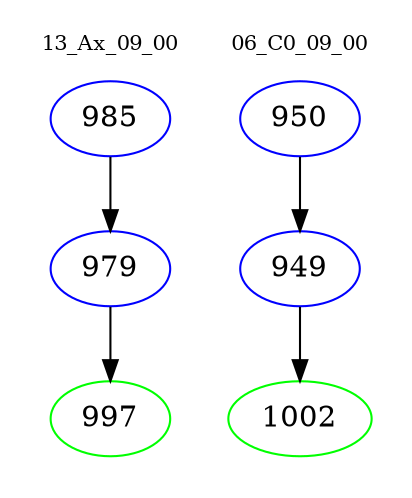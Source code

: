 digraph{
subgraph cluster_0 {
color = white
label = "13_Ax_09_00";
fontsize=10;
T0_985 [label="985", color="blue"]
T0_985 -> T0_979 [color="black"]
T0_979 [label="979", color="blue"]
T0_979 -> T0_997 [color="black"]
T0_997 [label="997", color="green"]
}
subgraph cluster_1 {
color = white
label = "06_C0_09_00";
fontsize=10;
T1_950 [label="950", color="blue"]
T1_950 -> T1_949 [color="black"]
T1_949 [label="949", color="blue"]
T1_949 -> T1_1002 [color="black"]
T1_1002 [label="1002", color="green"]
}
}
